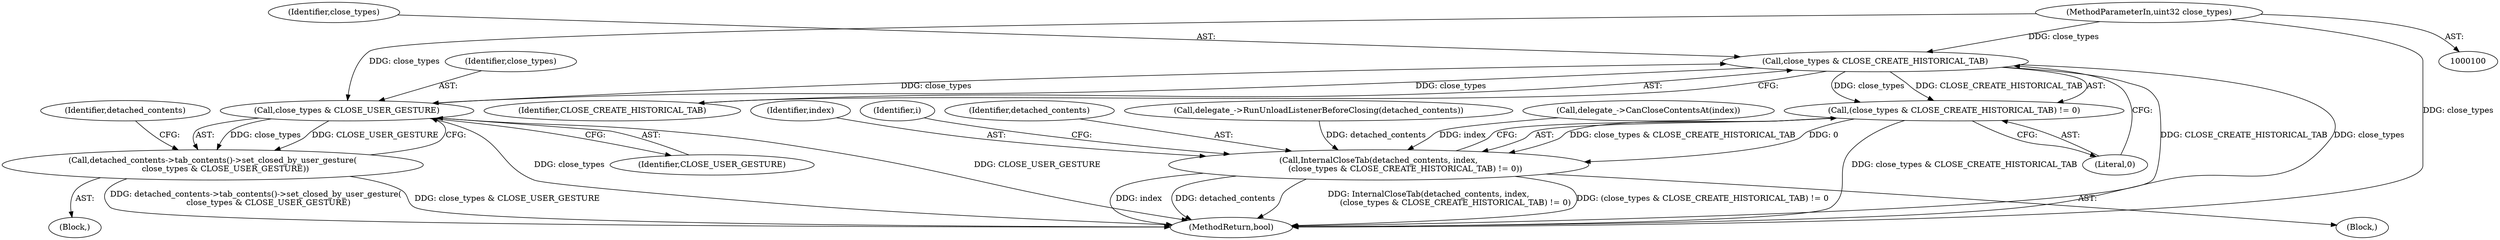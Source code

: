 digraph "0_Chrome_2db5a2048dfcacfe5ad4311c2b1e435c4c67febc_0@API" {
"1000260" [label="(Call,close_types & CLOSE_CREATE_HISTORICAL_TAB)"];
"1000245" [label="(Call,close_types & CLOSE_USER_GESTURE)"];
"1000260" [label="(Call,close_types & CLOSE_CREATE_HISTORICAL_TAB)"];
"1000102" [label="(MethodParameterIn,uint32 close_types)"];
"1000244" [label="(Call,detached_contents->tab_contents()->set_closed_by_user_gesture(\n          close_types & CLOSE_USER_GESTURE))"];
"1000259" [label="(Call,(close_types & CLOSE_CREATE_HISTORICAL_TAB) != 0)"];
"1000256" [label="(Call,InternalCloseTab(detached_contents, index,\n                     (close_types & CLOSE_CREATE_HISTORICAL_TAB) != 0))"];
"1000249" [label="(Call,delegate_->RunUnloadListenerBeforeClosing(detached_contents))"];
"1000102" [label="(MethodParameterIn,uint32 close_types)"];
"1000213" [label="(Block,)"];
"1000256" [label="(Call,InternalCloseTab(detached_contents, index,\n                     (close_types & CLOSE_CREATE_HISTORICAL_TAB) != 0))"];
"1000244" [label="(Call,detached_contents->tab_contents()->set_closed_by_user_gesture(\n          close_types & CLOSE_USER_GESTURE))"];
"1000261" [label="(Identifier,close_types)"];
"1000233" [label="(Call,delegate_->CanCloseContentsAt(index))"];
"1000258" [label="(Identifier,index)"];
"1000260" [label="(Call,close_types & CLOSE_CREATE_HISTORICAL_TAB)"];
"1000243" [label="(Block,)"];
"1000266" [label="(MethodReturn,bool)"];
"1000245" [label="(Call,close_types & CLOSE_USER_GESTURE)"];
"1000246" [label="(Identifier,close_types)"];
"1000247" [label="(Identifier,CLOSE_USER_GESTURE)"];
"1000212" [label="(Identifier,i)"];
"1000262" [label="(Identifier,CLOSE_CREATE_HISTORICAL_TAB)"];
"1000263" [label="(Literal,0)"];
"1000259" [label="(Call,(close_types & CLOSE_CREATE_HISTORICAL_TAB) != 0)"];
"1000257" [label="(Identifier,detached_contents)"];
"1000250" [label="(Identifier,detached_contents)"];
"1000260" -> "1000259"  [label="AST: "];
"1000260" -> "1000262"  [label="CFG: "];
"1000261" -> "1000260"  [label="AST: "];
"1000262" -> "1000260"  [label="AST: "];
"1000263" -> "1000260"  [label="CFG: "];
"1000260" -> "1000266"  [label="DDG: CLOSE_CREATE_HISTORICAL_TAB"];
"1000260" -> "1000266"  [label="DDG: close_types"];
"1000260" -> "1000245"  [label="DDG: close_types"];
"1000260" -> "1000259"  [label="DDG: close_types"];
"1000260" -> "1000259"  [label="DDG: CLOSE_CREATE_HISTORICAL_TAB"];
"1000245" -> "1000260"  [label="DDG: close_types"];
"1000102" -> "1000260"  [label="DDG: close_types"];
"1000245" -> "1000244"  [label="AST: "];
"1000245" -> "1000247"  [label="CFG: "];
"1000246" -> "1000245"  [label="AST: "];
"1000247" -> "1000245"  [label="AST: "];
"1000244" -> "1000245"  [label="CFG: "];
"1000245" -> "1000266"  [label="DDG: close_types"];
"1000245" -> "1000266"  [label="DDG: CLOSE_USER_GESTURE"];
"1000245" -> "1000244"  [label="DDG: close_types"];
"1000245" -> "1000244"  [label="DDG: CLOSE_USER_GESTURE"];
"1000102" -> "1000245"  [label="DDG: close_types"];
"1000102" -> "1000100"  [label="AST: "];
"1000102" -> "1000266"  [label="DDG: close_types"];
"1000244" -> "1000243"  [label="AST: "];
"1000250" -> "1000244"  [label="CFG: "];
"1000244" -> "1000266"  [label="DDG: detached_contents->tab_contents()->set_closed_by_user_gesture(\n          close_types & CLOSE_USER_GESTURE)"];
"1000244" -> "1000266"  [label="DDG: close_types & CLOSE_USER_GESTURE"];
"1000259" -> "1000256"  [label="AST: "];
"1000259" -> "1000263"  [label="CFG: "];
"1000263" -> "1000259"  [label="AST: "];
"1000256" -> "1000259"  [label="CFG: "];
"1000259" -> "1000266"  [label="DDG: close_types & CLOSE_CREATE_HISTORICAL_TAB"];
"1000259" -> "1000256"  [label="DDG: close_types & CLOSE_CREATE_HISTORICAL_TAB"];
"1000259" -> "1000256"  [label="DDG: 0"];
"1000256" -> "1000213"  [label="AST: "];
"1000257" -> "1000256"  [label="AST: "];
"1000258" -> "1000256"  [label="AST: "];
"1000212" -> "1000256"  [label="CFG: "];
"1000256" -> "1000266"  [label="DDG: (close_types & CLOSE_CREATE_HISTORICAL_TAB) != 0"];
"1000256" -> "1000266"  [label="DDG: index"];
"1000256" -> "1000266"  [label="DDG: detached_contents"];
"1000256" -> "1000266"  [label="DDG: InternalCloseTab(detached_contents, index,\n                     (close_types & CLOSE_CREATE_HISTORICAL_TAB) != 0)"];
"1000249" -> "1000256"  [label="DDG: detached_contents"];
"1000233" -> "1000256"  [label="DDG: index"];
}
